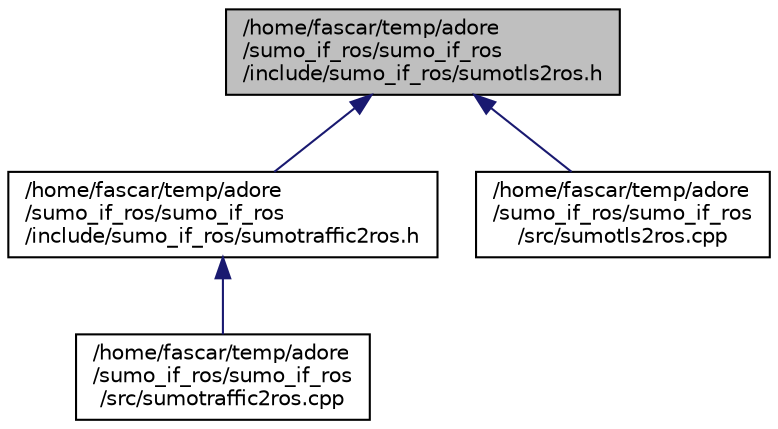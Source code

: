 digraph "/home/fascar/temp/adore/sumo_if_ros/sumo_if_ros/include/sumo_if_ros/sumotls2ros.h"
{
 // LATEX_PDF_SIZE
  edge [fontname="Helvetica",fontsize="10",labelfontname="Helvetica",labelfontsize="10"];
  node [fontname="Helvetica",fontsize="10",shape=record];
  Node1 [label="/home/fascar/temp/adore\l/sumo_if_ros/sumo_if_ros\l/include/sumo_if_ros/sumotls2ros.h",height=0.2,width=0.4,color="black", fillcolor="grey75", style="filled", fontcolor="black",tooltip=" "];
  Node1 -> Node2 [dir="back",color="midnightblue",fontsize="10",style="solid",fontname="Helvetica"];
  Node2 [label="/home/fascar/temp/adore\l/sumo_if_ros/sumo_if_ros\l/include/sumo_if_ros/sumotraffic2ros.h",height=0.2,width=0.4,color="black", fillcolor="white", style="filled",URL="$sumotraffic2ros_8h.html",tooltip=" "];
  Node2 -> Node3 [dir="back",color="midnightblue",fontsize="10",style="solid",fontname="Helvetica"];
  Node3 [label="/home/fascar/temp/adore\l/sumo_if_ros/sumo_if_ros\l/src/sumotraffic2ros.cpp",height=0.2,width=0.4,color="black", fillcolor="white", style="filled",URL="$sumotraffic2ros_8cpp.html",tooltip=" "];
  Node1 -> Node4 [dir="back",color="midnightblue",fontsize="10",style="solid",fontname="Helvetica"];
  Node4 [label="/home/fascar/temp/adore\l/sumo_if_ros/sumo_if_ros\l/src/sumotls2ros.cpp",height=0.2,width=0.4,color="black", fillcolor="white", style="filled",URL="$sumotls2ros_8cpp.html",tooltip=" "];
}

